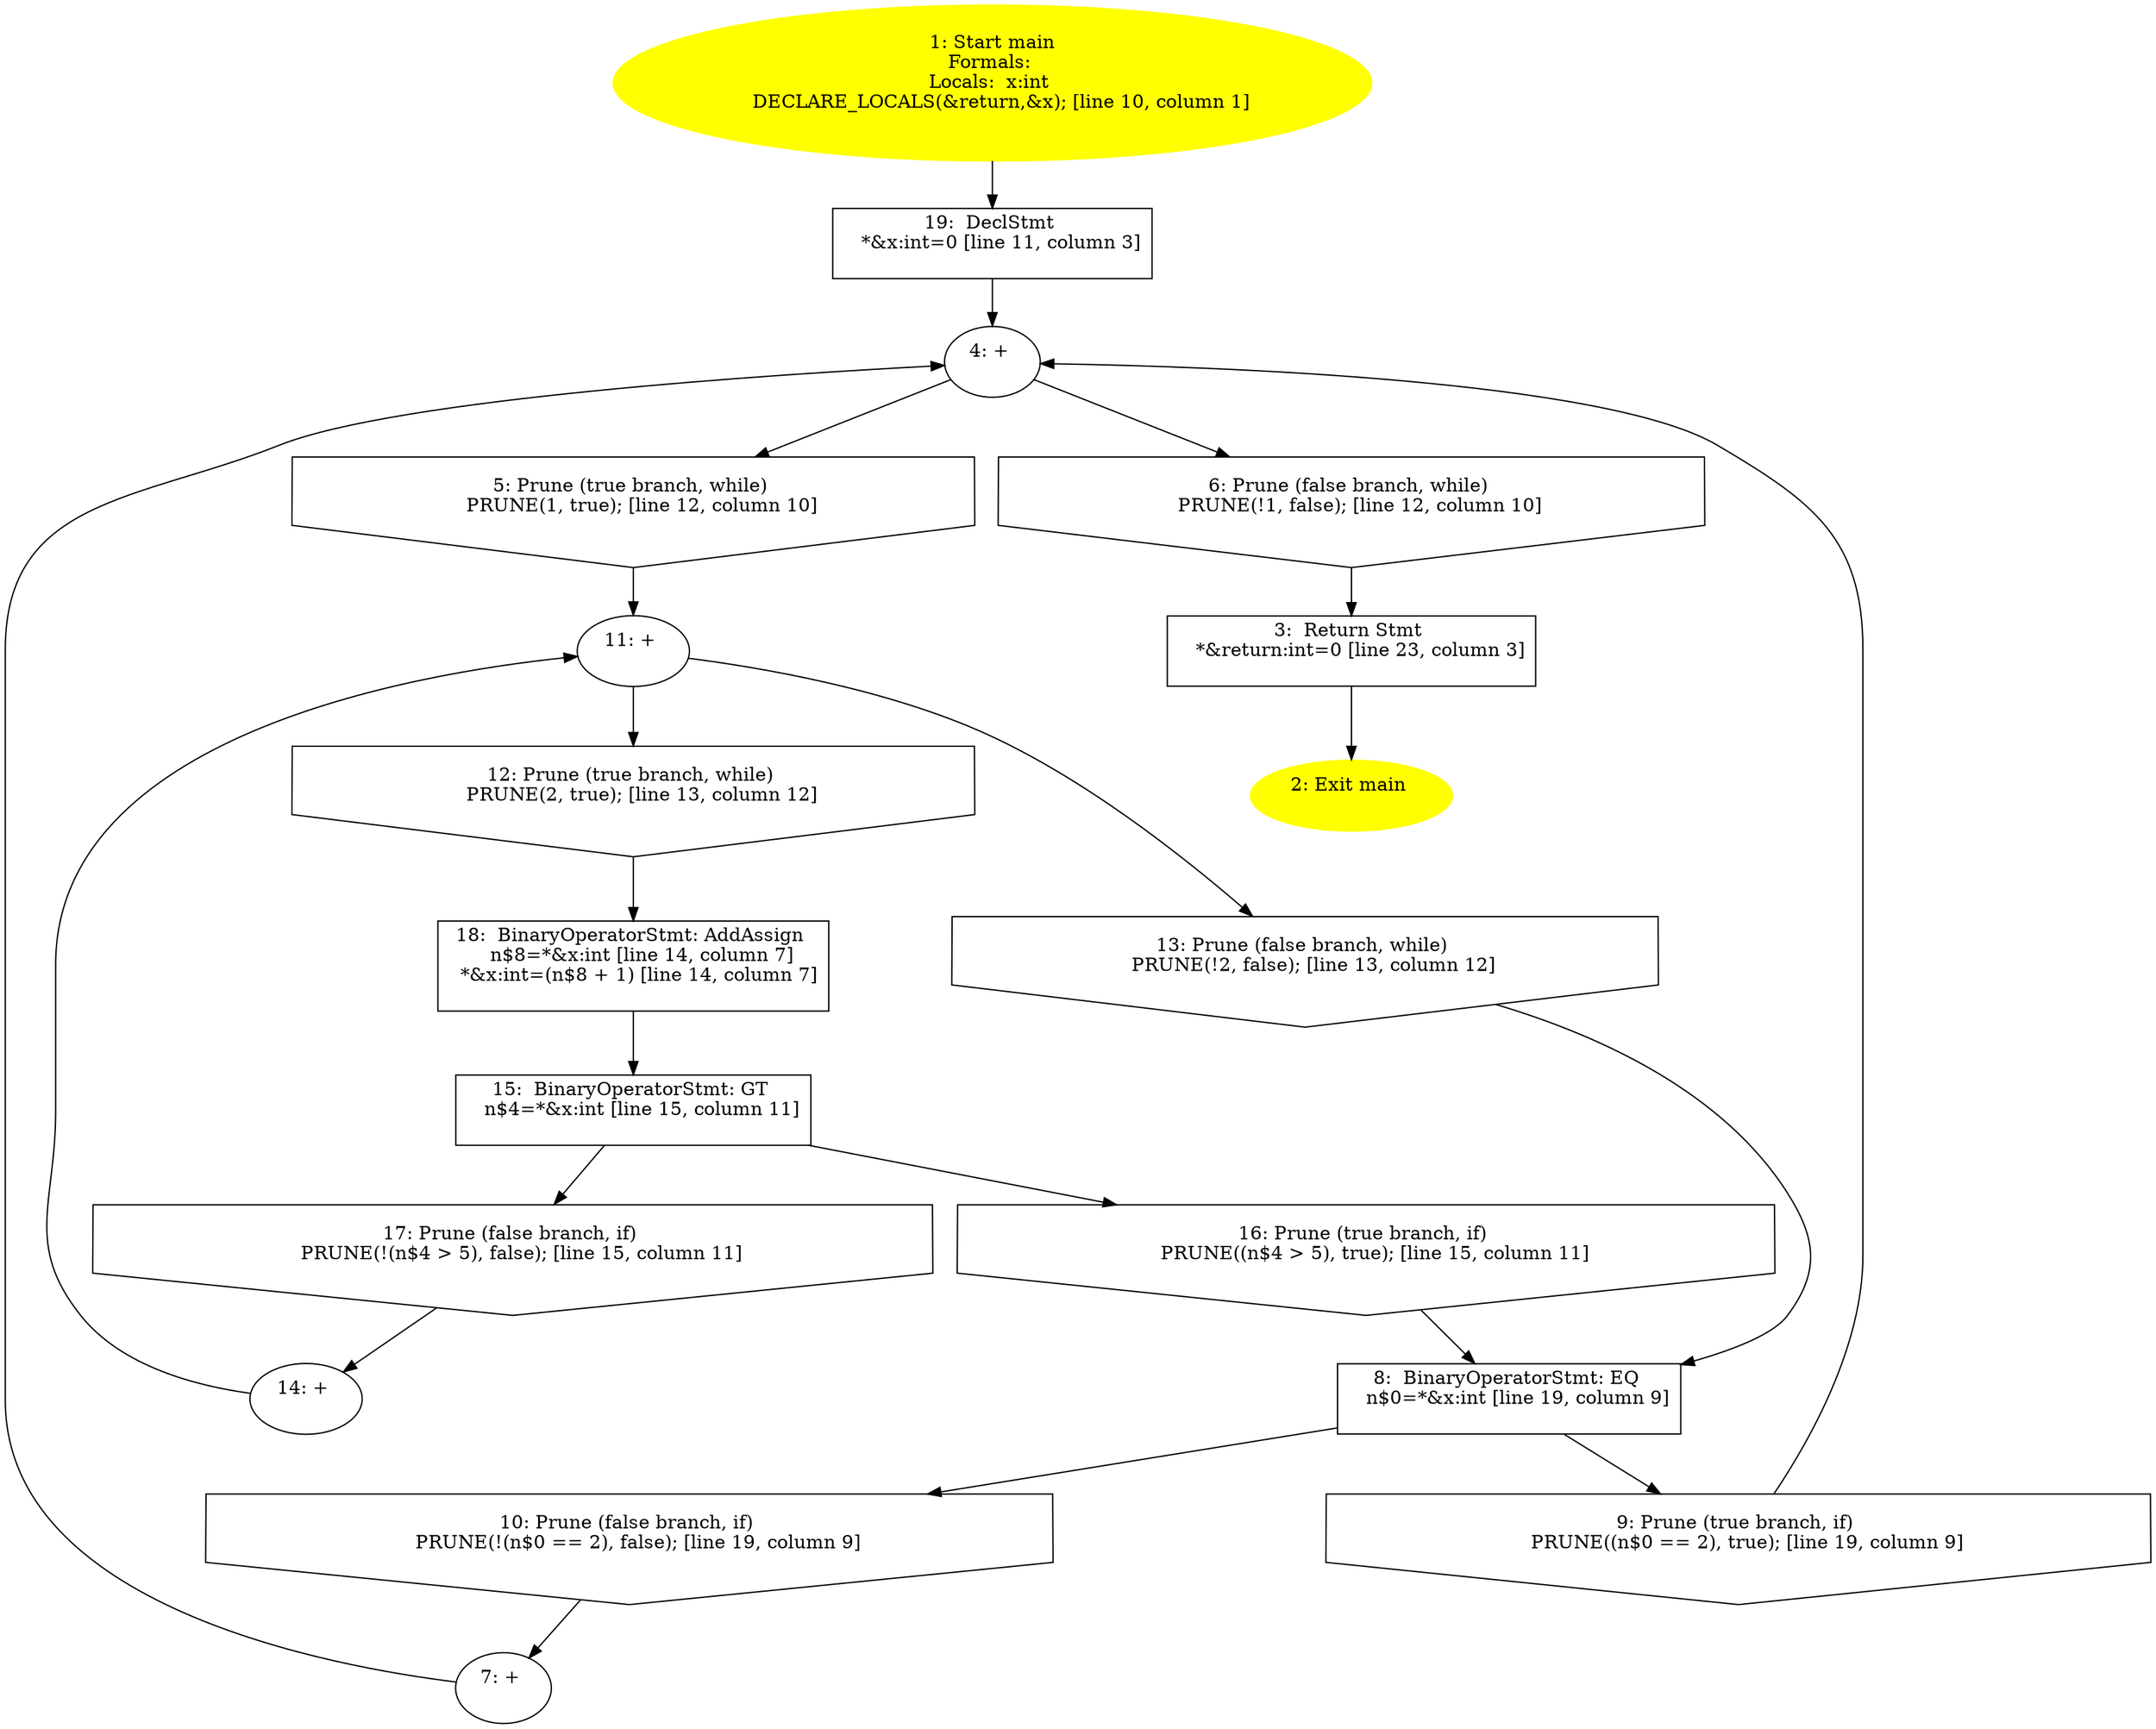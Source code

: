 /* @generated */
digraph cfg {
"main.fad58de7366495db4650cfefac2fcd61_1" [label="1: Start main\nFormals: \nLocals:  x:int \n   DECLARE_LOCALS(&return,&x); [line 10, column 1]\n " color=yellow style=filled]
	

	 "main.fad58de7366495db4650cfefac2fcd61_1" -> "main.fad58de7366495db4650cfefac2fcd61_19" ;
"main.fad58de7366495db4650cfefac2fcd61_2" [label="2: Exit main \n  " color=yellow style=filled]
	

"main.fad58de7366495db4650cfefac2fcd61_3" [label="3:  Return Stmt \n   *&return:int=0 [line 23, column 3]\n " shape="box"]
	

	 "main.fad58de7366495db4650cfefac2fcd61_3" -> "main.fad58de7366495db4650cfefac2fcd61_2" ;
"main.fad58de7366495db4650cfefac2fcd61_4" [label="4: + \n  " ]
	

	 "main.fad58de7366495db4650cfefac2fcd61_4" -> "main.fad58de7366495db4650cfefac2fcd61_5" ;
	 "main.fad58de7366495db4650cfefac2fcd61_4" -> "main.fad58de7366495db4650cfefac2fcd61_6" ;
"main.fad58de7366495db4650cfefac2fcd61_5" [label="5: Prune (true branch, while) \n   PRUNE(1, true); [line 12, column 10]\n " shape="invhouse"]
	

	 "main.fad58de7366495db4650cfefac2fcd61_5" -> "main.fad58de7366495db4650cfefac2fcd61_11" ;
"main.fad58de7366495db4650cfefac2fcd61_6" [label="6: Prune (false branch, while) \n   PRUNE(!1, false); [line 12, column 10]\n " shape="invhouse"]
	

	 "main.fad58de7366495db4650cfefac2fcd61_6" -> "main.fad58de7366495db4650cfefac2fcd61_3" ;
"main.fad58de7366495db4650cfefac2fcd61_7" [label="7: + \n  " ]
	

	 "main.fad58de7366495db4650cfefac2fcd61_7" -> "main.fad58de7366495db4650cfefac2fcd61_4" ;
"main.fad58de7366495db4650cfefac2fcd61_8" [label="8:  BinaryOperatorStmt: EQ \n   n$0=*&x:int [line 19, column 9]\n " shape="box"]
	

	 "main.fad58de7366495db4650cfefac2fcd61_8" -> "main.fad58de7366495db4650cfefac2fcd61_9" ;
	 "main.fad58de7366495db4650cfefac2fcd61_8" -> "main.fad58de7366495db4650cfefac2fcd61_10" ;
"main.fad58de7366495db4650cfefac2fcd61_9" [label="9: Prune (true branch, if) \n   PRUNE((n$0 == 2), true); [line 19, column 9]\n " shape="invhouse"]
	

	 "main.fad58de7366495db4650cfefac2fcd61_9" -> "main.fad58de7366495db4650cfefac2fcd61_4" ;
"main.fad58de7366495db4650cfefac2fcd61_10" [label="10: Prune (false branch, if) \n   PRUNE(!(n$0 == 2), false); [line 19, column 9]\n " shape="invhouse"]
	

	 "main.fad58de7366495db4650cfefac2fcd61_10" -> "main.fad58de7366495db4650cfefac2fcd61_7" ;
"main.fad58de7366495db4650cfefac2fcd61_11" [label="11: + \n  " ]
	

	 "main.fad58de7366495db4650cfefac2fcd61_11" -> "main.fad58de7366495db4650cfefac2fcd61_12" ;
	 "main.fad58de7366495db4650cfefac2fcd61_11" -> "main.fad58de7366495db4650cfefac2fcd61_13" ;
"main.fad58de7366495db4650cfefac2fcd61_12" [label="12: Prune (true branch, while) \n   PRUNE(2, true); [line 13, column 12]\n " shape="invhouse"]
	

	 "main.fad58de7366495db4650cfefac2fcd61_12" -> "main.fad58de7366495db4650cfefac2fcd61_18" ;
"main.fad58de7366495db4650cfefac2fcd61_13" [label="13: Prune (false branch, while) \n   PRUNE(!2, false); [line 13, column 12]\n " shape="invhouse"]
	

	 "main.fad58de7366495db4650cfefac2fcd61_13" -> "main.fad58de7366495db4650cfefac2fcd61_8" ;
"main.fad58de7366495db4650cfefac2fcd61_14" [label="14: + \n  " ]
	

	 "main.fad58de7366495db4650cfefac2fcd61_14" -> "main.fad58de7366495db4650cfefac2fcd61_11" ;
"main.fad58de7366495db4650cfefac2fcd61_15" [label="15:  BinaryOperatorStmt: GT \n   n$4=*&x:int [line 15, column 11]\n " shape="box"]
	

	 "main.fad58de7366495db4650cfefac2fcd61_15" -> "main.fad58de7366495db4650cfefac2fcd61_16" ;
	 "main.fad58de7366495db4650cfefac2fcd61_15" -> "main.fad58de7366495db4650cfefac2fcd61_17" ;
"main.fad58de7366495db4650cfefac2fcd61_16" [label="16: Prune (true branch, if) \n   PRUNE((n$4 > 5), true); [line 15, column 11]\n " shape="invhouse"]
	

	 "main.fad58de7366495db4650cfefac2fcd61_16" -> "main.fad58de7366495db4650cfefac2fcd61_8" ;
"main.fad58de7366495db4650cfefac2fcd61_17" [label="17: Prune (false branch, if) \n   PRUNE(!(n$4 > 5), false); [line 15, column 11]\n " shape="invhouse"]
	

	 "main.fad58de7366495db4650cfefac2fcd61_17" -> "main.fad58de7366495db4650cfefac2fcd61_14" ;
"main.fad58de7366495db4650cfefac2fcd61_18" [label="18:  BinaryOperatorStmt: AddAssign \n   n$8=*&x:int [line 14, column 7]\n  *&x:int=(n$8 + 1) [line 14, column 7]\n " shape="box"]
	

	 "main.fad58de7366495db4650cfefac2fcd61_18" -> "main.fad58de7366495db4650cfefac2fcd61_15" ;
"main.fad58de7366495db4650cfefac2fcd61_19" [label="19:  DeclStmt \n   *&x:int=0 [line 11, column 3]\n " shape="box"]
	

	 "main.fad58de7366495db4650cfefac2fcd61_19" -> "main.fad58de7366495db4650cfefac2fcd61_4" ;
}
